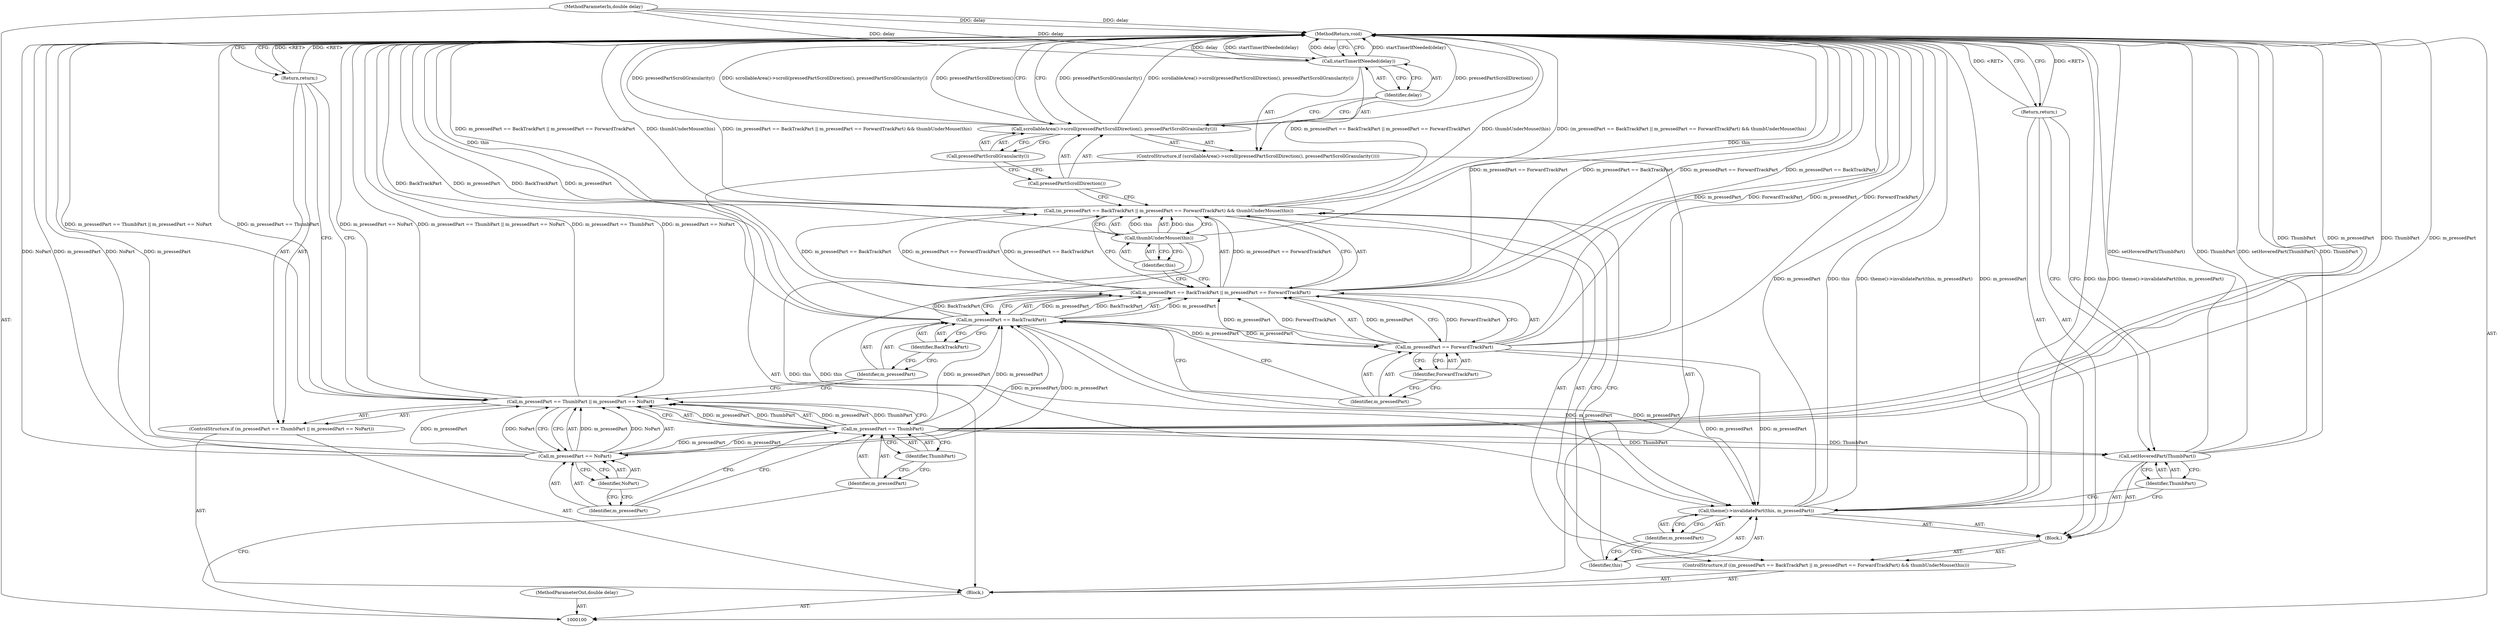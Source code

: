 digraph "1_Chrome_294474c162b13937a6474955c6594b3657379c1e" {
"1000136" [label="(MethodReturn,void)"];
"1000101" [label="(MethodParameterIn,double delay)"];
"1000184" [label="(MethodParameterOut,double delay)"];
"1000132" [label="(Call,pressedPartScrollDirection())"];
"1000130" [label="(ControlStructure,if (scrollableArea()->scroll(pressedPartScrollDirection(), pressedPartScrollGranularity())))"];
"1000133" [label="(Call,pressedPartScrollGranularity())"];
"1000131" [label="(Call,scrollableArea()->scroll(pressedPartScrollDirection(), pressedPartScrollGranularity()))"];
"1000135" [label="(Identifier,delay)"];
"1000134" [label="(Call,startTimerIfNeeded(delay))"];
"1000102" [label="(Block,)"];
"1000107" [label="(Identifier,ThumbPart)"];
"1000108" [label="(Call,m_pressedPart == NoPart)"];
"1000109" [label="(Identifier,m_pressedPart)"];
"1000103" [label="(ControlStructure,if (m_pressedPart == ThumbPart || m_pressedPart == NoPart))"];
"1000110" [label="(Identifier,NoPart)"];
"1000104" [label="(Call,m_pressedPart == ThumbPart || m_pressedPart == NoPart)"];
"1000105" [label="(Call,m_pressedPart == ThumbPart)"];
"1000106" [label="(Identifier,m_pressedPart)"];
"1000111" [label="(Return,return;)"];
"1000123" [label="(Block,)"];
"1000117" [label="(Identifier,BackTrackPart)"];
"1000112" [label="(ControlStructure,if ((m_pressedPart == BackTrackPart || m_pressedPart == ForwardTrackPart) && thumbUnderMouse(this)))"];
"1000118" [label="(Call,m_pressedPart == ForwardTrackPart)"];
"1000119" [label="(Identifier,m_pressedPart)"];
"1000120" [label="(Identifier,ForwardTrackPart)"];
"1000113" [label="(Call,(m_pressedPart == BackTrackPart || m_pressedPart == ForwardTrackPart) && thumbUnderMouse(this))"];
"1000121" [label="(Call,thumbUnderMouse(this))"];
"1000114" [label="(Call,m_pressedPart == BackTrackPart || m_pressedPart == ForwardTrackPart)"];
"1000115" [label="(Call,m_pressedPart == BackTrackPart)"];
"1000116" [label="(Identifier,m_pressedPart)"];
"1000122" [label="(Identifier,this)"];
"1000125" [label="(Identifier,this)"];
"1000126" [label="(Identifier,m_pressedPart)"];
"1000124" [label="(Call,theme()->invalidatePart(this, m_pressedPart))"];
"1000128" [label="(Identifier,ThumbPart)"];
"1000127" [label="(Call,setHoveredPart(ThumbPart))"];
"1000129" [label="(Return,return;)"];
"1000136" -> "1000100"  [label="AST: "];
"1000136" -> "1000111"  [label="CFG: "];
"1000136" -> "1000129"  [label="CFG: "];
"1000136" -> "1000134"  [label="CFG: "];
"1000136" -> "1000131"  [label="CFG: "];
"1000111" -> "1000136"  [label="DDG: <RET>"];
"1000115" -> "1000136"  [label="DDG: BackTrackPart"];
"1000115" -> "1000136"  [label="DDG: m_pressedPart"];
"1000124" -> "1000136"  [label="DDG: m_pressedPart"];
"1000124" -> "1000136"  [label="DDG: this"];
"1000124" -> "1000136"  [label="DDG: theme()->invalidatePart(this, m_pressedPart)"];
"1000104" -> "1000136"  [label="DDG: m_pressedPart == NoPart"];
"1000104" -> "1000136"  [label="DDG: m_pressedPart == ThumbPart || m_pressedPart == NoPart"];
"1000104" -> "1000136"  [label="DDG: m_pressedPart == ThumbPart"];
"1000105" -> "1000136"  [label="DDG: ThumbPart"];
"1000105" -> "1000136"  [label="DDG: m_pressedPart"];
"1000113" -> "1000136"  [label="DDG: m_pressedPart == BackTrackPart || m_pressedPart == ForwardTrackPart"];
"1000113" -> "1000136"  [label="DDG: thumbUnderMouse(this)"];
"1000113" -> "1000136"  [label="DDG: (m_pressedPart == BackTrackPart || m_pressedPart == ForwardTrackPart) && thumbUnderMouse(this)"];
"1000131" -> "1000136"  [label="DDG: pressedPartScrollDirection()"];
"1000131" -> "1000136"  [label="DDG: pressedPartScrollGranularity()"];
"1000131" -> "1000136"  [label="DDG: scrollableArea()->scroll(pressedPartScrollDirection(), pressedPartScrollGranularity())"];
"1000134" -> "1000136"  [label="DDG: startTimerIfNeeded(delay)"];
"1000134" -> "1000136"  [label="DDG: delay"];
"1000127" -> "1000136"  [label="DDG: setHoveredPart(ThumbPart)"];
"1000127" -> "1000136"  [label="DDG: ThumbPart"];
"1000114" -> "1000136"  [label="DDG: m_pressedPart == ForwardTrackPart"];
"1000114" -> "1000136"  [label="DDG: m_pressedPart == BackTrackPart"];
"1000121" -> "1000136"  [label="DDG: this"];
"1000118" -> "1000136"  [label="DDG: m_pressedPart"];
"1000118" -> "1000136"  [label="DDG: ForwardTrackPart"];
"1000101" -> "1000136"  [label="DDG: delay"];
"1000108" -> "1000136"  [label="DDG: NoPart"];
"1000108" -> "1000136"  [label="DDG: m_pressedPart"];
"1000129" -> "1000136"  [label="DDG: <RET>"];
"1000101" -> "1000100"  [label="AST: "];
"1000101" -> "1000136"  [label="DDG: delay"];
"1000101" -> "1000134"  [label="DDG: delay"];
"1000184" -> "1000100"  [label="AST: "];
"1000132" -> "1000131"  [label="AST: "];
"1000132" -> "1000113"  [label="CFG: "];
"1000133" -> "1000132"  [label="CFG: "];
"1000130" -> "1000102"  [label="AST: "];
"1000131" -> "1000130"  [label="AST: "];
"1000134" -> "1000130"  [label="AST: "];
"1000133" -> "1000131"  [label="AST: "];
"1000133" -> "1000132"  [label="CFG: "];
"1000131" -> "1000133"  [label="CFG: "];
"1000131" -> "1000130"  [label="AST: "];
"1000131" -> "1000133"  [label="CFG: "];
"1000132" -> "1000131"  [label="AST: "];
"1000133" -> "1000131"  [label="AST: "];
"1000135" -> "1000131"  [label="CFG: "];
"1000136" -> "1000131"  [label="CFG: "];
"1000131" -> "1000136"  [label="DDG: pressedPartScrollDirection()"];
"1000131" -> "1000136"  [label="DDG: pressedPartScrollGranularity()"];
"1000131" -> "1000136"  [label="DDG: scrollableArea()->scroll(pressedPartScrollDirection(), pressedPartScrollGranularity())"];
"1000135" -> "1000134"  [label="AST: "];
"1000135" -> "1000131"  [label="CFG: "];
"1000134" -> "1000135"  [label="CFG: "];
"1000134" -> "1000130"  [label="AST: "];
"1000134" -> "1000135"  [label="CFG: "];
"1000135" -> "1000134"  [label="AST: "];
"1000136" -> "1000134"  [label="CFG: "];
"1000134" -> "1000136"  [label="DDG: startTimerIfNeeded(delay)"];
"1000134" -> "1000136"  [label="DDG: delay"];
"1000101" -> "1000134"  [label="DDG: delay"];
"1000102" -> "1000100"  [label="AST: "];
"1000103" -> "1000102"  [label="AST: "];
"1000112" -> "1000102"  [label="AST: "];
"1000130" -> "1000102"  [label="AST: "];
"1000107" -> "1000105"  [label="AST: "];
"1000107" -> "1000106"  [label="CFG: "];
"1000105" -> "1000107"  [label="CFG: "];
"1000108" -> "1000104"  [label="AST: "];
"1000108" -> "1000110"  [label="CFG: "];
"1000109" -> "1000108"  [label="AST: "];
"1000110" -> "1000108"  [label="AST: "];
"1000104" -> "1000108"  [label="CFG: "];
"1000108" -> "1000136"  [label="DDG: NoPart"];
"1000108" -> "1000136"  [label="DDG: m_pressedPart"];
"1000108" -> "1000104"  [label="DDG: m_pressedPart"];
"1000108" -> "1000104"  [label="DDG: NoPart"];
"1000105" -> "1000108"  [label="DDG: m_pressedPart"];
"1000108" -> "1000115"  [label="DDG: m_pressedPart"];
"1000109" -> "1000108"  [label="AST: "];
"1000109" -> "1000105"  [label="CFG: "];
"1000110" -> "1000109"  [label="CFG: "];
"1000103" -> "1000102"  [label="AST: "];
"1000104" -> "1000103"  [label="AST: "];
"1000111" -> "1000103"  [label="AST: "];
"1000110" -> "1000108"  [label="AST: "];
"1000110" -> "1000109"  [label="CFG: "];
"1000108" -> "1000110"  [label="CFG: "];
"1000104" -> "1000103"  [label="AST: "];
"1000104" -> "1000105"  [label="CFG: "];
"1000104" -> "1000108"  [label="CFG: "];
"1000105" -> "1000104"  [label="AST: "];
"1000108" -> "1000104"  [label="AST: "];
"1000111" -> "1000104"  [label="CFG: "];
"1000116" -> "1000104"  [label="CFG: "];
"1000104" -> "1000136"  [label="DDG: m_pressedPart == NoPart"];
"1000104" -> "1000136"  [label="DDG: m_pressedPart == ThumbPart || m_pressedPart == NoPart"];
"1000104" -> "1000136"  [label="DDG: m_pressedPart == ThumbPart"];
"1000105" -> "1000104"  [label="DDG: m_pressedPart"];
"1000105" -> "1000104"  [label="DDG: ThumbPart"];
"1000108" -> "1000104"  [label="DDG: m_pressedPart"];
"1000108" -> "1000104"  [label="DDG: NoPart"];
"1000105" -> "1000104"  [label="AST: "];
"1000105" -> "1000107"  [label="CFG: "];
"1000106" -> "1000105"  [label="AST: "];
"1000107" -> "1000105"  [label="AST: "];
"1000109" -> "1000105"  [label="CFG: "];
"1000104" -> "1000105"  [label="CFG: "];
"1000105" -> "1000136"  [label="DDG: ThumbPart"];
"1000105" -> "1000136"  [label="DDG: m_pressedPart"];
"1000105" -> "1000104"  [label="DDG: m_pressedPart"];
"1000105" -> "1000104"  [label="DDG: ThumbPart"];
"1000105" -> "1000108"  [label="DDG: m_pressedPart"];
"1000105" -> "1000115"  [label="DDG: m_pressedPart"];
"1000105" -> "1000127"  [label="DDG: ThumbPart"];
"1000106" -> "1000105"  [label="AST: "];
"1000106" -> "1000100"  [label="CFG: "];
"1000107" -> "1000106"  [label="CFG: "];
"1000111" -> "1000103"  [label="AST: "];
"1000111" -> "1000104"  [label="CFG: "];
"1000136" -> "1000111"  [label="CFG: "];
"1000111" -> "1000136"  [label="DDG: <RET>"];
"1000123" -> "1000112"  [label="AST: "];
"1000124" -> "1000123"  [label="AST: "];
"1000127" -> "1000123"  [label="AST: "];
"1000129" -> "1000123"  [label="AST: "];
"1000117" -> "1000115"  [label="AST: "];
"1000117" -> "1000116"  [label="CFG: "];
"1000115" -> "1000117"  [label="CFG: "];
"1000112" -> "1000102"  [label="AST: "];
"1000113" -> "1000112"  [label="AST: "];
"1000123" -> "1000112"  [label="AST: "];
"1000118" -> "1000114"  [label="AST: "];
"1000118" -> "1000120"  [label="CFG: "];
"1000119" -> "1000118"  [label="AST: "];
"1000120" -> "1000118"  [label="AST: "];
"1000114" -> "1000118"  [label="CFG: "];
"1000118" -> "1000136"  [label="DDG: m_pressedPart"];
"1000118" -> "1000136"  [label="DDG: ForwardTrackPart"];
"1000118" -> "1000114"  [label="DDG: m_pressedPart"];
"1000118" -> "1000114"  [label="DDG: ForwardTrackPart"];
"1000115" -> "1000118"  [label="DDG: m_pressedPart"];
"1000118" -> "1000124"  [label="DDG: m_pressedPart"];
"1000119" -> "1000118"  [label="AST: "];
"1000119" -> "1000115"  [label="CFG: "];
"1000120" -> "1000119"  [label="CFG: "];
"1000120" -> "1000118"  [label="AST: "];
"1000120" -> "1000119"  [label="CFG: "];
"1000118" -> "1000120"  [label="CFG: "];
"1000113" -> "1000112"  [label="AST: "];
"1000113" -> "1000114"  [label="CFG: "];
"1000113" -> "1000121"  [label="CFG: "];
"1000114" -> "1000113"  [label="AST: "];
"1000121" -> "1000113"  [label="AST: "];
"1000125" -> "1000113"  [label="CFG: "];
"1000132" -> "1000113"  [label="CFG: "];
"1000113" -> "1000136"  [label="DDG: m_pressedPart == BackTrackPart || m_pressedPart == ForwardTrackPart"];
"1000113" -> "1000136"  [label="DDG: thumbUnderMouse(this)"];
"1000113" -> "1000136"  [label="DDG: (m_pressedPart == BackTrackPart || m_pressedPart == ForwardTrackPart) && thumbUnderMouse(this)"];
"1000114" -> "1000113"  [label="DDG: m_pressedPart == BackTrackPart"];
"1000114" -> "1000113"  [label="DDG: m_pressedPart == ForwardTrackPart"];
"1000121" -> "1000113"  [label="DDG: this"];
"1000121" -> "1000113"  [label="AST: "];
"1000121" -> "1000122"  [label="CFG: "];
"1000122" -> "1000121"  [label="AST: "];
"1000113" -> "1000121"  [label="CFG: "];
"1000121" -> "1000136"  [label="DDG: this"];
"1000121" -> "1000113"  [label="DDG: this"];
"1000121" -> "1000124"  [label="DDG: this"];
"1000114" -> "1000113"  [label="AST: "];
"1000114" -> "1000115"  [label="CFG: "];
"1000114" -> "1000118"  [label="CFG: "];
"1000115" -> "1000114"  [label="AST: "];
"1000118" -> "1000114"  [label="AST: "];
"1000122" -> "1000114"  [label="CFG: "];
"1000113" -> "1000114"  [label="CFG: "];
"1000114" -> "1000136"  [label="DDG: m_pressedPart == ForwardTrackPart"];
"1000114" -> "1000136"  [label="DDG: m_pressedPart == BackTrackPart"];
"1000114" -> "1000113"  [label="DDG: m_pressedPart == BackTrackPart"];
"1000114" -> "1000113"  [label="DDG: m_pressedPart == ForwardTrackPart"];
"1000115" -> "1000114"  [label="DDG: m_pressedPart"];
"1000115" -> "1000114"  [label="DDG: BackTrackPart"];
"1000118" -> "1000114"  [label="DDG: m_pressedPart"];
"1000118" -> "1000114"  [label="DDG: ForwardTrackPart"];
"1000115" -> "1000114"  [label="AST: "];
"1000115" -> "1000117"  [label="CFG: "];
"1000116" -> "1000115"  [label="AST: "];
"1000117" -> "1000115"  [label="AST: "];
"1000119" -> "1000115"  [label="CFG: "];
"1000114" -> "1000115"  [label="CFG: "];
"1000115" -> "1000136"  [label="DDG: BackTrackPart"];
"1000115" -> "1000136"  [label="DDG: m_pressedPart"];
"1000115" -> "1000114"  [label="DDG: m_pressedPart"];
"1000115" -> "1000114"  [label="DDG: BackTrackPart"];
"1000105" -> "1000115"  [label="DDG: m_pressedPart"];
"1000108" -> "1000115"  [label="DDG: m_pressedPart"];
"1000115" -> "1000118"  [label="DDG: m_pressedPart"];
"1000115" -> "1000124"  [label="DDG: m_pressedPart"];
"1000116" -> "1000115"  [label="AST: "];
"1000116" -> "1000104"  [label="CFG: "];
"1000117" -> "1000116"  [label="CFG: "];
"1000122" -> "1000121"  [label="AST: "];
"1000122" -> "1000114"  [label="CFG: "];
"1000121" -> "1000122"  [label="CFG: "];
"1000125" -> "1000124"  [label="AST: "];
"1000125" -> "1000113"  [label="CFG: "];
"1000126" -> "1000125"  [label="CFG: "];
"1000126" -> "1000124"  [label="AST: "];
"1000126" -> "1000125"  [label="CFG: "];
"1000124" -> "1000126"  [label="CFG: "];
"1000124" -> "1000123"  [label="AST: "];
"1000124" -> "1000126"  [label="CFG: "];
"1000125" -> "1000124"  [label="AST: "];
"1000126" -> "1000124"  [label="AST: "];
"1000128" -> "1000124"  [label="CFG: "];
"1000124" -> "1000136"  [label="DDG: m_pressedPart"];
"1000124" -> "1000136"  [label="DDG: this"];
"1000124" -> "1000136"  [label="DDG: theme()->invalidatePart(this, m_pressedPart)"];
"1000121" -> "1000124"  [label="DDG: this"];
"1000118" -> "1000124"  [label="DDG: m_pressedPart"];
"1000115" -> "1000124"  [label="DDG: m_pressedPart"];
"1000128" -> "1000127"  [label="AST: "];
"1000128" -> "1000124"  [label="CFG: "];
"1000127" -> "1000128"  [label="CFG: "];
"1000127" -> "1000123"  [label="AST: "];
"1000127" -> "1000128"  [label="CFG: "];
"1000128" -> "1000127"  [label="AST: "];
"1000129" -> "1000127"  [label="CFG: "];
"1000127" -> "1000136"  [label="DDG: setHoveredPart(ThumbPart)"];
"1000127" -> "1000136"  [label="DDG: ThumbPart"];
"1000105" -> "1000127"  [label="DDG: ThumbPart"];
"1000129" -> "1000123"  [label="AST: "];
"1000129" -> "1000127"  [label="CFG: "];
"1000136" -> "1000129"  [label="CFG: "];
"1000129" -> "1000136"  [label="DDG: <RET>"];
}
